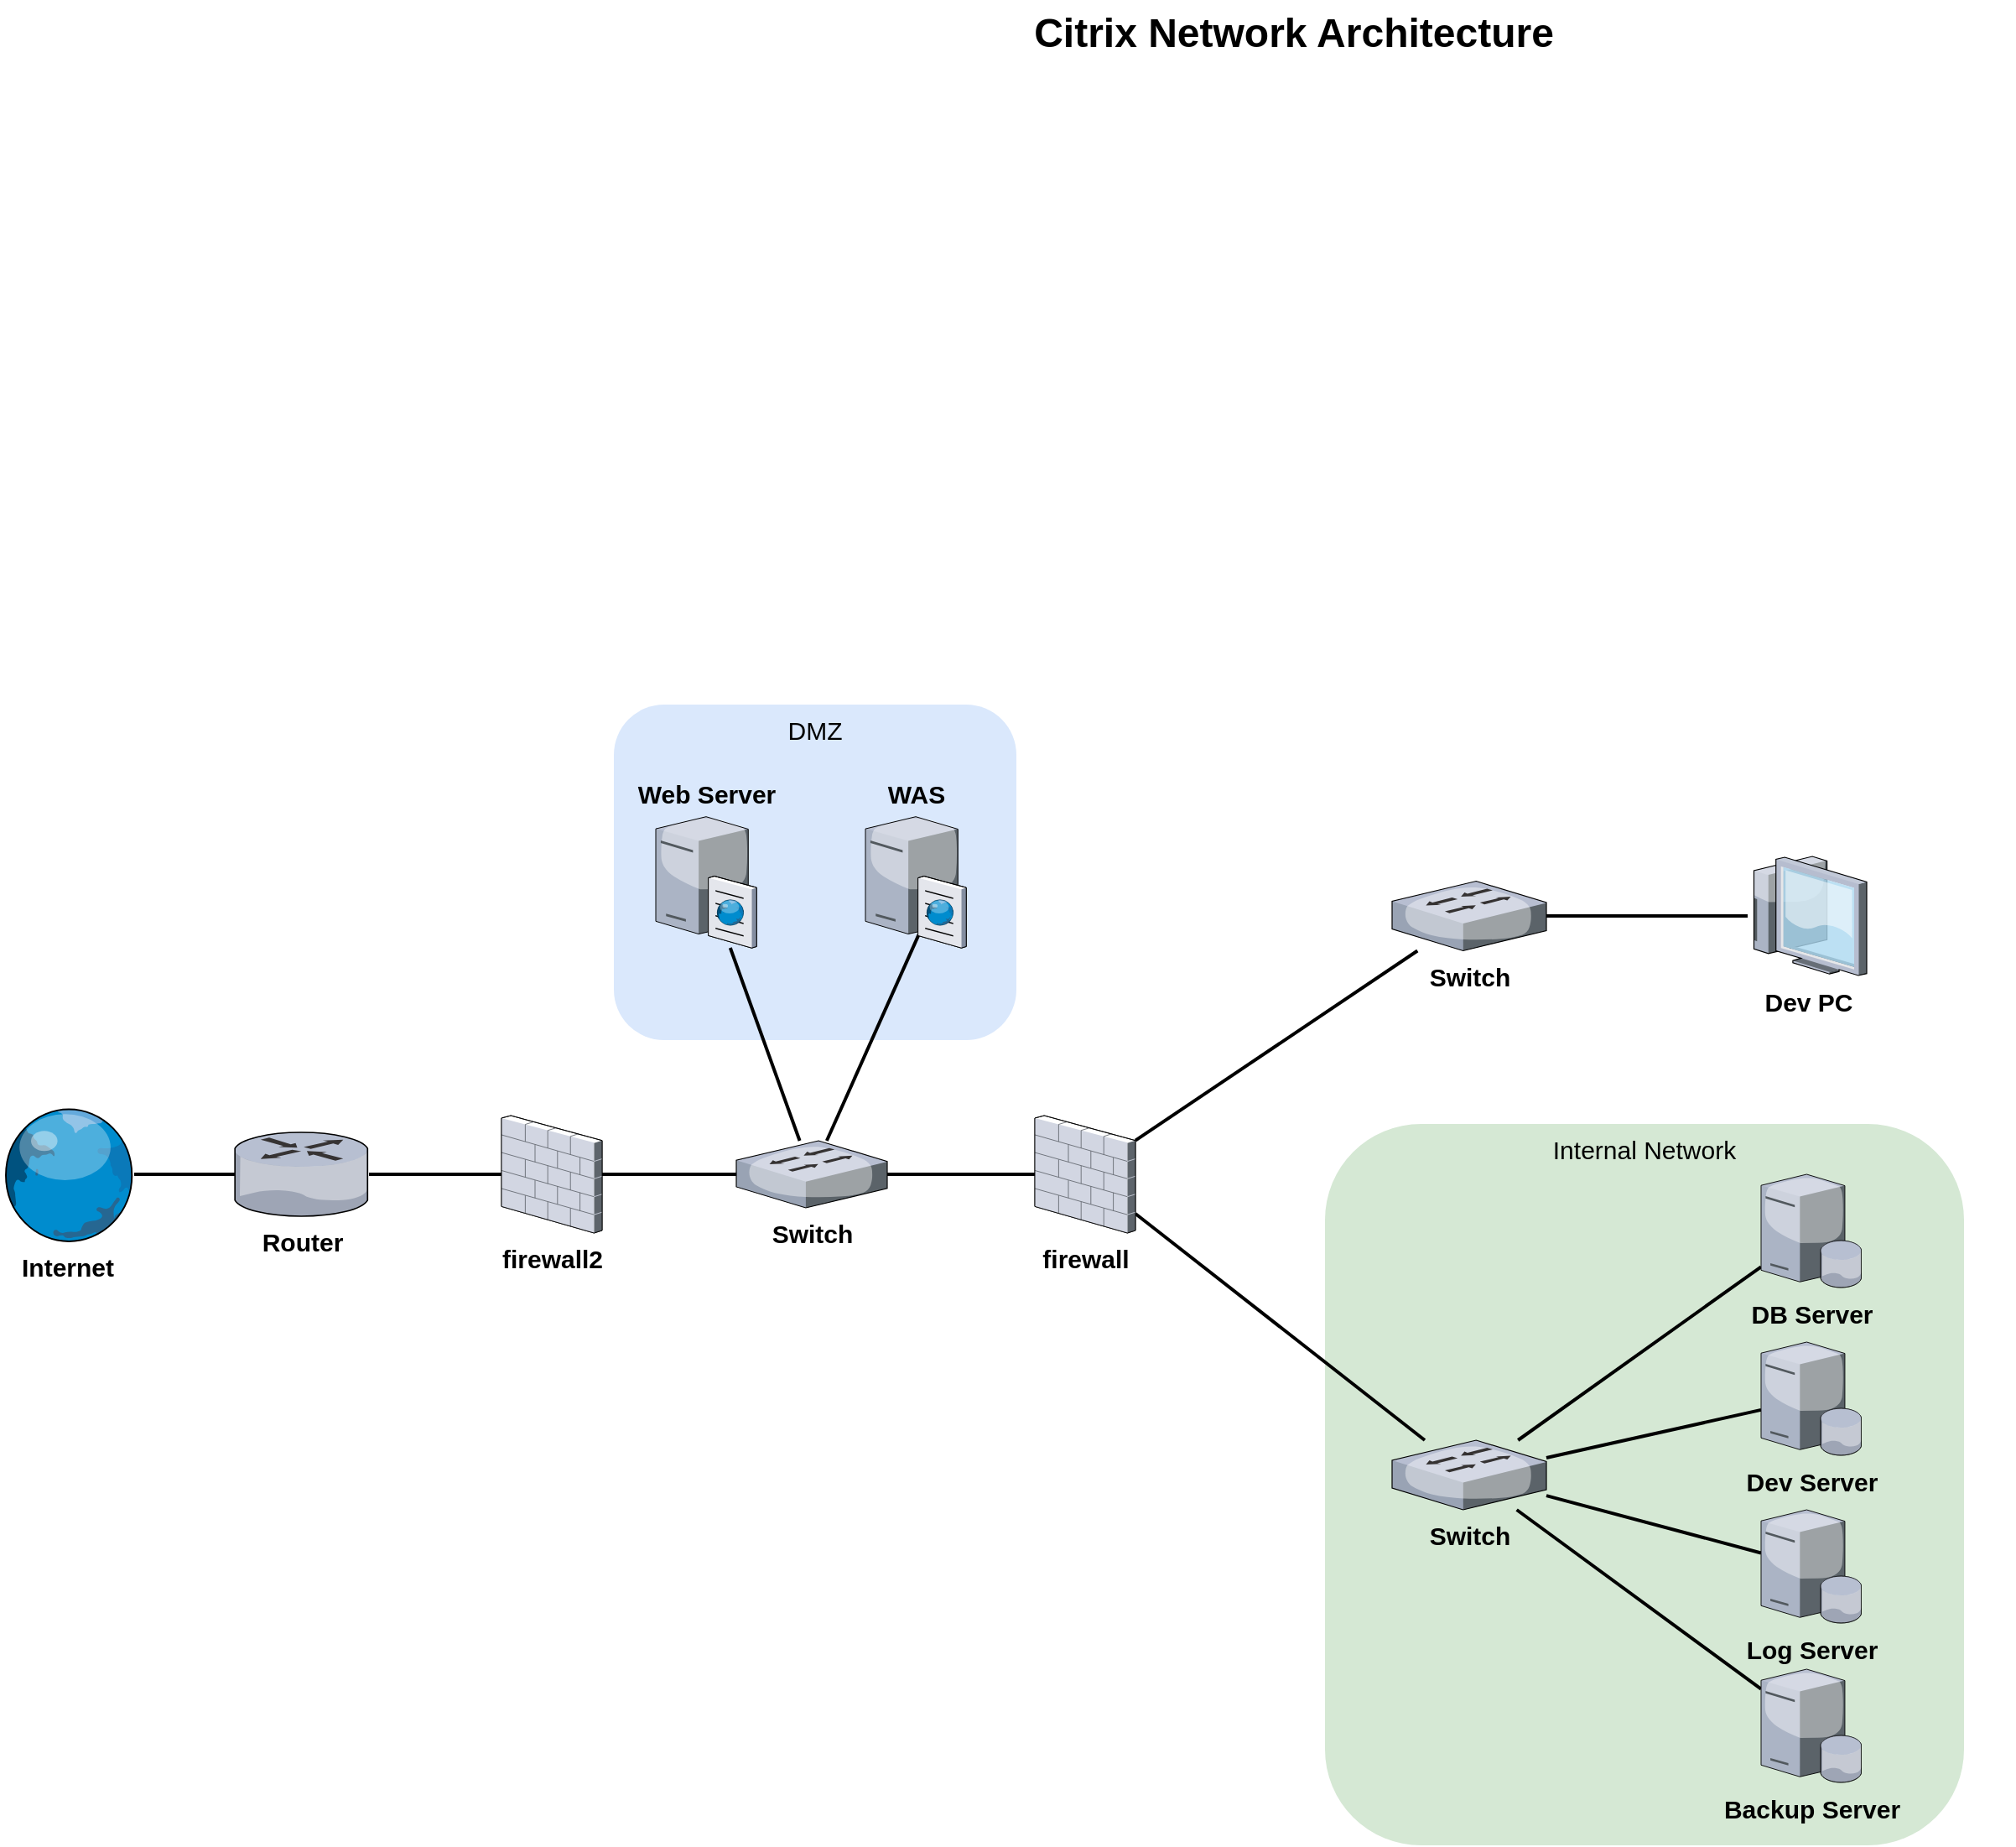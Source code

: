 <mxfile version="21.1.1" type="github">
  <diagram name="Page-1" id="e3a06f82-3646-2815-327d-82caf3d4e204">
    <mxGraphModel dx="1615" dy="922" grid="1" gridSize="10" guides="1" tooltips="1" connect="1" arrows="1" fold="1" page="1" pageScale="1.5" pageWidth="1169" pageHeight="826" background="none" math="0" shadow="0">
      <root>
        <mxCell id="0" style=";html=1;" />
        <mxCell id="1" style=";html=1;" parent="0" />
        <mxCell id="Jb-aCbqKA76zIBsDomj6-4" value="DMZ" style="whiteSpace=wrap;html=1;fillColor=#dae8fc;strokeColor=none;labelPosition=center;verticalLabelPosition=middle;align=center;verticalAlign=top;rounded=1;fontSize=15;fontStyle=0" parent="1" vertex="1">
          <mxGeometry x="546" y="420.0" width="240" height="200" as="geometry" />
        </mxCell>
        <mxCell id="6a7d8f32e03d9370-60" value="Internal Network" style="whiteSpace=wrap;html=1;fillColor=#d5e8d4;fontSize=15;strokeColor=none;verticalAlign=top;rounded=1;" parent="1" vertex="1">
          <mxGeometry x="970" y="670" width="381" height="430" as="geometry" />
        </mxCell>
        <mxCell id="6a7d8f32e03d9370-15" value="Web Server" style="verticalLabelPosition=top;aspect=fixed;html=1;verticalAlign=bottom;strokeColor=none;shape=mxgraph.citrix.cache_server;fillColor=#66B2FF;gradientColor=#0066CC;fontSize=15;labelPosition=center;align=center;fontStyle=1" parent="1" vertex="1">
          <mxGeometry x="571" y="485" width="60" height="80" as="geometry" />
        </mxCell>
        <mxCell id="6a7d8f32e03d9370-62" value="Citrix Network Architecture" style="text;strokeColor=none;fillColor=none;html=1;fontSize=24;fontStyle=1;verticalAlign=middle;align=center;" parent="1" vertex="1">
          <mxGeometry x="520" width="861" height="40" as="geometry" />
        </mxCell>
        <mxCell id="O0HnQZROUVnvu1_nMSjj-9" style="edgeStyle=none;curved=1;rounded=0;orthogonalLoop=1;jettySize=auto;html=1;fontSize=12;startSize=8;endSize=8;endArrow=none;endFill=0;strokeWidth=2;" edge="1" parent="1" source="Jb-aCbqKA76zIBsDomj6-1" target="Jb-aCbqKA76zIBsDomj6-22">
          <mxGeometry relative="1" as="geometry" />
        </mxCell>
        <mxCell id="Jb-aCbqKA76zIBsDomj6-1" value="&lt;font style=&quot;font-size: 15px;&quot;&gt;Internet&lt;/font&gt;" style="verticalLabelPosition=bottom;sketch=0;aspect=fixed;html=1;verticalAlign=top;strokeColor=none;align=center;outlineConnect=0;shape=mxgraph.citrix.globe;labelPosition=center;fontStyle=1;fontSize=15;" parent="1" vertex="1">
          <mxGeometry x="180" y="660" width="80" height="80" as="geometry" />
        </mxCell>
        <mxCell id="O0HnQZROUVnvu1_nMSjj-21" value="" style="edgeStyle=none;curved=1;rounded=0;orthogonalLoop=1;jettySize=auto;html=1;fontSize=12;startSize=8;endSize=8;strokeWidth=2;endArrow=none;endFill=0;" edge="1" parent="1" source="Jb-aCbqKA76zIBsDomj6-2" target="O0HnQZROUVnvu1_nMSjj-20">
          <mxGeometry relative="1" as="geometry" />
        </mxCell>
        <mxCell id="O0HnQZROUVnvu1_nMSjj-26" style="edgeStyle=none;curved=1;rounded=0;orthogonalLoop=1;jettySize=auto;html=1;fontSize=12;startSize=8;endSize=8;strokeWidth=2;endArrow=none;endFill=0;" edge="1" parent="1" source="Jb-aCbqKA76zIBsDomj6-2" target="O0HnQZROUVnvu1_nMSjj-25">
          <mxGeometry relative="1" as="geometry" />
        </mxCell>
        <mxCell id="Jb-aCbqKA76zIBsDomj6-2" value="&lt;font style=&quot;font-size: 15px;&quot;&gt;&lt;span style=&quot;font-size: 15px;&quot;&gt;firewall&lt;/span&gt;&lt;/font&gt;" style="verticalLabelPosition=bottom;sketch=0;aspect=fixed;html=1;verticalAlign=top;strokeColor=none;align=center;outlineConnect=0;shape=mxgraph.citrix.firewall;labelPosition=center;fontStyle=1;fontSize=15;" parent="1" vertex="1">
          <mxGeometry x="797" y="665" width="60" height="70" as="geometry" />
        </mxCell>
        <mxCell id="O0HnQZROUVnvu1_nMSjj-29" style="edgeStyle=none;curved=1;rounded=0;orthogonalLoop=1;jettySize=auto;html=1;fontSize=12;startSize=8;endSize=8;endArrow=none;endFill=0;strokeWidth=2;" edge="1" parent="1" source="Jb-aCbqKA76zIBsDomj6-11" target="O0HnQZROUVnvu1_nMSjj-25">
          <mxGeometry relative="1" as="geometry" />
        </mxCell>
        <mxCell id="Jb-aCbqKA76zIBsDomj6-11" value="&lt;font style=&quot;font-size: 15px;&quot;&gt;DB Server&lt;/font&gt;" style="verticalLabelPosition=bottom;sketch=0;aspect=fixed;html=1;verticalAlign=top;strokeColor=none;align=center;outlineConnect=0;shape=mxgraph.citrix.database_server;fontSize=15;fontStyle=1" parent="1" vertex="1">
          <mxGeometry x="1230" y="700" width="60" height="67.5" as="geometry" />
        </mxCell>
        <mxCell id="O0HnQZROUVnvu1_nMSjj-31" style="edgeStyle=none;curved=1;rounded=0;orthogonalLoop=1;jettySize=auto;html=1;fontSize=12;startSize=8;endSize=8;endArrow=none;endFill=0;strokeWidth=2;" edge="1" parent="1" source="Jb-aCbqKA76zIBsDomj6-12" target="O0HnQZROUVnvu1_nMSjj-25">
          <mxGeometry relative="1" as="geometry" />
        </mxCell>
        <mxCell id="Jb-aCbqKA76zIBsDomj6-12" value="&lt;font style=&quot;font-size: 15px;&quot;&gt;Dev Server&lt;/font&gt;" style="verticalLabelPosition=bottom;sketch=0;aspect=fixed;html=1;verticalAlign=top;strokeColor=none;align=center;outlineConnect=0;shape=mxgraph.citrix.database_server;fontSize=15;fontStyle=1" parent="1" vertex="1">
          <mxGeometry x="1230" y="800" width="60" height="67.5" as="geometry" />
        </mxCell>
        <mxCell id="O0HnQZROUVnvu1_nMSjj-30" style="edgeStyle=none;curved=1;rounded=0;orthogonalLoop=1;jettySize=auto;html=1;fontSize=12;startSize=8;endSize=8;endArrow=none;endFill=0;strokeWidth=2;" edge="1" parent="1" source="Jb-aCbqKA76zIBsDomj6-13" target="O0HnQZROUVnvu1_nMSjj-25">
          <mxGeometry relative="1" as="geometry" />
        </mxCell>
        <mxCell id="Jb-aCbqKA76zIBsDomj6-13" value="&lt;font style=&quot;font-size: 15px;&quot;&gt;Backup Server&lt;/font&gt;" style="verticalLabelPosition=bottom;sketch=0;aspect=fixed;html=1;verticalAlign=top;strokeColor=none;align=center;outlineConnect=0;shape=mxgraph.citrix.database_server;fontSize=15;fontStyle=1" parent="1" vertex="1">
          <mxGeometry x="1230" y="995" width="60" height="67.5" as="geometry" />
        </mxCell>
        <mxCell id="O0HnQZROUVnvu1_nMSjj-28" style="edgeStyle=none;curved=1;rounded=0;orthogonalLoop=1;jettySize=auto;html=1;fontSize=12;startSize=8;endSize=8;strokeWidth=2;endArrow=none;endFill=0;" edge="1" parent="1" source="Jb-aCbqKA76zIBsDomj6-14" target="O0HnQZROUVnvu1_nMSjj-25">
          <mxGeometry relative="1" as="geometry" />
        </mxCell>
        <mxCell id="Jb-aCbqKA76zIBsDomj6-14" value="&lt;font style=&quot;font-size: 15px;&quot;&gt;Log Server&lt;/font&gt;" style="verticalLabelPosition=bottom;sketch=0;aspect=fixed;html=1;verticalAlign=top;strokeColor=none;align=center;outlineConnect=0;shape=mxgraph.citrix.database_server;fontSize=15;fontStyle=1" parent="1" vertex="1">
          <mxGeometry x="1230" y="900" width="60" height="67.5" as="geometry" />
        </mxCell>
        <mxCell id="O0HnQZROUVnvu1_nMSjj-12" value="" style="edgeStyle=none;curved=1;rounded=0;orthogonalLoop=1;jettySize=auto;html=1;fontSize=12;startSize=8;endSize=8;strokeWidth=2;endArrow=none;endFill=0;" edge="1" parent="1" source="Jb-aCbqKA76zIBsDomj6-22" target="O0HnQZROUVnvu1_nMSjj-11">
          <mxGeometry relative="1" as="geometry" />
        </mxCell>
        <mxCell id="Jb-aCbqKA76zIBsDomj6-22" value="Router" style="verticalLabelPosition=bottom;aspect=fixed;html=1;verticalAlign=top;strokeColor=none;shape=mxgraph.citrix.router;fillColor=#66B2FF;gradientColor=#0066CC;fontSize=15;labelPosition=center;align=center;fontStyle=1" parent="1" vertex="1">
          <mxGeometry x="320" y="675" width="80" height="50" as="geometry" />
        </mxCell>
        <mxCell id="O0HnQZROUVnvu1_nMSjj-14" value="" style="edgeStyle=none;curved=1;rounded=0;orthogonalLoop=1;jettySize=auto;html=1;fontSize=12;startSize=8;endSize=8;endArrow=none;endFill=0;strokeWidth=2;" edge="1" parent="1" source="O0HnQZROUVnvu1_nMSjj-11" target="O0HnQZROUVnvu1_nMSjj-13">
          <mxGeometry relative="1" as="geometry" />
        </mxCell>
        <mxCell id="O0HnQZROUVnvu1_nMSjj-11" value="&lt;font style=&quot;font-size: 15px;&quot;&gt;&lt;span style=&quot;font-size: 15px;&quot;&gt;firewall2&lt;/span&gt;&lt;/font&gt;" style="verticalLabelPosition=bottom;sketch=0;aspect=fixed;html=1;verticalAlign=top;strokeColor=none;align=center;outlineConnect=0;shape=mxgraph.citrix.firewall;labelPosition=center;fontStyle=1;fontSize=15;" vertex="1" parent="1">
          <mxGeometry x="479" y="665" width="60" height="70" as="geometry" />
        </mxCell>
        <mxCell id="O0HnQZROUVnvu1_nMSjj-18" value="" style="edgeStyle=none;curved=1;rounded=0;orthogonalLoop=1;jettySize=auto;html=1;fontSize=12;startSize=8;endSize=8;strokeWidth=2;endArrow=none;endFill=0;" edge="1" parent="1" source="O0HnQZROUVnvu1_nMSjj-13" target="Jb-aCbqKA76zIBsDomj6-2">
          <mxGeometry relative="1" as="geometry" />
        </mxCell>
        <mxCell id="O0HnQZROUVnvu1_nMSjj-32" style="edgeStyle=none;curved=1;rounded=0;orthogonalLoop=1;jettySize=auto;html=1;fontSize=12;startSize=8;endSize=8;strokeWidth=2;endArrow=none;endFill=0;" edge="1" parent="1" source="O0HnQZROUVnvu1_nMSjj-13" target="6a7d8f32e03d9370-15">
          <mxGeometry relative="1" as="geometry" />
        </mxCell>
        <mxCell id="O0HnQZROUVnvu1_nMSjj-33" style="edgeStyle=none;curved=1;rounded=0;orthogonalLoop=1;jettySize=auto;html=1;entryX=0.562;entryY=0.848;entryDx=0;entryDy=0;entryPerimeter=0;fontSize=12;startSize=8;endSize=8;strokeWidth=2;endArrow=none;endFill=0;" edge="1" parent="1" source="O0HnQZROUVnvu1_nMSjj-13" target="O0HnQZROUVnvu1_nMSjj-15">
          <mxGeometry relative="1" as="geometry" />
        </mxCell>
        <mxCell id="O0HnQZROUVnvu1_nMSjj-13" value="Switch" style="verticalLabelPosition=bottom;sketch=0;aspect=fixed;html=1;verticalAlign=top;strokeColor=none;align=center;outlineConnect=0;shape=mxgraph.citrix.switch;fontSize=15;fontStyle=1" vertex="1" parent="1">
          <mxGeometry x="619" y="680" width="90" height="40" as="geometry" />
        </mxCell>
        <mxCell id="O0HnQZROUVnvu1_nMSjj-15" value="WAS" style="verticalLabelPosition=top;aspect=fixed;html=1;verticalAlign=bottom;strokeColor=none;shape=mxgraph.citrix.cache_server;fillColor=#66B2FF;gradientColor=#0066CC;fontSize=15;labelPosition=center;align=center;fontStyle=1" vertex="1" parent="1">
          <mxGeometry x="696" y="485" width="60" height="80" as="geometry" />
        </mxCell>
        <mxCell id="O0HnQZROUVnvu1_nMSjj-22" value="" style="edgeStyle=none;curved=1;rounded=0;orthogonalLoop=1;jettySize=auto;html=1;fontSize=12;startSize=8;endSize=8;strokeWidth=2;endArrow=none;endFill=0;" edge="1" parent="1" source="O0HnQZROUVnvu1_nMSjj-19" target="O0HnQZROUVnvu1_nMSjj-20">
          <mxGeometry relative="1" as="geometry" />
        </mxCell>
        <mxCell id="O0HnQZROUVnvu1_nMSjj-19" value="Dev PC" style="verticalLabelPosition=bottom;sketch=0;aspect=fixed;html=1;verticalAlign=top;strokeColor=none;align=center;outlineConnect=0;shape=mxgraph.citrix.thin_client;fontSize=15;fontStyle=1" vertex="1" parent="1">
          <mxGeometry x="1222" y="510.5" width="71" height="71" as="geometry" />
        </mxCell>
        <mxCell id="O0HnQZROUVnvu1_nMSjj-20" value="Switch" style="verticalLabelPosition=bottom;sketch=0;aspect=fixed;html=1;verticalAlign=top;strokeColor=none;align=center;outlineConnect=0;shape=mxgraph.citrix.switch;fontSize=15;fontStyle=1" vertex="1" parent="1">
          <mxGeometry x="1010" y="525.25" width="92" height="41.5" as="geometry" />
        </mxCell>
        <mxCell id="O0HnQZROUVnvu1_nMSjj-25" value="Switch" style="verticalLabelPosition=bottom;sketch=0;aspect=fixed;html=1;verticalAlign=top;strokeColor=none;align=center;outlineConnect=0;shape=mxgraph.citrix.switch;fontSize=15;fontStyle=1" vertex="1" parent="1">
          <mxGeometry x="1010" y="858.5" width="92" height="41.5" as="geometry" />
        </mxCell>
      </root>
    </mxGraphModel>
  </diagram>
</mxfile>
